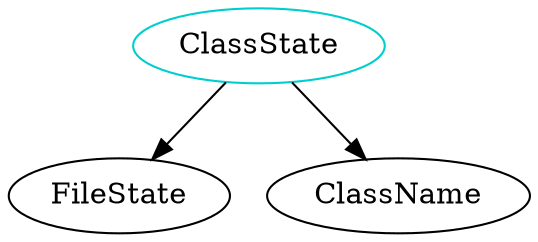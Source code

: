 digraph classstate{
ClassState -> FileState;
ClassState -> ClassName;
ClassState	[shape=oval, color=cyan3, label="ClassState"];
}

